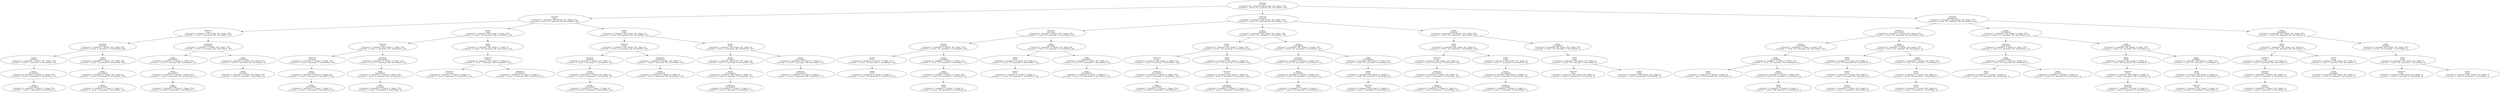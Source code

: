 digraph "Game Plan" {
	n0 [label="charizard
roserade
{'charizard': 140, 'salamence': 269, 'kyogre': 263, 'dialga': 270}
{'roserade': 0, 'luxray': 272, 'garchomp': 282, 'kyuremblack': 303}"]
	n1 [label="charizard
luxray
{'charizard': 0, 'salamence': 269, 'kyogre': 263, 'dialga': 270}
{'roserade': 0, 'luxray': 272, 'garchomp': 282, 'kyuremblack': 303}"]
	n0 -> n1
	n1 [label="charizard
luxray
{'charizard': 0, 'salamence': 269, 'kyogre': 263, 'dialga': 270}
{'roserade': 0, 'luxray': 272, 'garchomp': 282, 'kyuremblack': 303}"]
	n2 [label="salamence
luxray
{'charizard': 0, 'salamence': 136, 'kyogre': 263, 'dialga': 270}
{'roserade': 0, 'luxray': 0, 'garchomp': 282, 'kyuremblack': 303}"]
	n1 -> n2
	n2 [label="salamence
luxray
{'charizard': 0, 'salamence': 136, 'kyogre': 263, 'dialga': 270}
{'roserade': 0, 'luxray': 0, 'garchomp': 282, 'kyuremblack': 303}"]
	n3 [label="salamence
garchomp
{'charizard': 0, 'salamence': 0, 'kyogre': 263, 'dialga': 270}
{'roserade': 0, 'luxray': 0, 'garchomp': -8, 'kyuremblack': 303}"]
	n2 -> n3
	n3 [label="salamence
garchomp
{'charizard': 0, 'salamence': 0, 'kyogre': 263, 'dialga': 270}
{'roserade': 0, 'luxray': 0, 'garchomp': -8, 'kyuremblack': 303}"]
	n4 [label="kyogre
garchomp
{'charizard': 0, 'salamence': 0, 'kyogre': 263, 'dialga': 270}
{'roserade': 0, 'luxray': 0, 'garchomp': 0, 'kyuremblack': 303}"]
	n3 -> n4
	n4 [label="kyogre
garchomp
{'charizard': 0, 'salamence': 0, 'kyogre': 263, 'dialga': 270}
{'roserade': 0, 'luxray': 0, 'garchomp': 0, 'kyuremblack': 303}"]
	n5 [label="kyogre
kyuremblack
{'charizard': 0, 'salamence': 0, 'kyogre': 0, 'dialga': 270}
{'roserade': 0, 'luxray': 0, 'garchomp': 0, 'kyuremblack': 227}"]
	n4 -> n5
	n5 [label="kyogre
kyuremblack
{'charizard': 0, 'salamence': 0, 'kyogre': 0, 'dialga': 270}
{'roserade': 0, 'luxray': 0, 'garchomp': 0, 'kyuremblack': 227}"]
	n6 [label="dialga
kyuremblack
{'charizard': 0, 'salamence': 0, 'kyogre': 0, 'dialga': 270}
{'roserade': 0, 'luxray': 0, 'garchomp': 0, 'kyuremblack': 0}"]
	n5 -> n6
	n6 [label="dialga
kyuremblack
{'charizard': 0, 'salamence': 0, 'kyogre': 0, 'dialga': 270}
{'roserade': 0, 'luxray': 0, 'garchomp': 0, 'kyuremblack': 0}"]
	n10 [label="dialga
garchomp
{'charizard': 0, 'salamence': 0, 'kyogre': 263, 'dialga': 86}
{'roserade': 0, 'luxray': 0, 'garchomp': 0, 'kyuremblack': 303}"]
	n3 -> n10
	n10 [label="dialga
garchomp
{'charizard': 0, 'salamence': 0, 'kyogre': 263, 'dialga': 86}
{'roserade': 0, 'luxray': 0, 'garchomp': 0, 'kyuremblack': 303}"]
	n11 [label="dialga
kyuremblack
{'charizard': 0, 'salamence': 0, 'kyogre': 263, 'dialga': 0}
{'roserade': 0, 'luxray': 0, 'garchomp': 0, 'kyuremblack': 303}"]
	n10 -> n11
	n11 [label="dialga
kyuremblack
{'charizard': 0, 'salamence': 0, 'kyogre': 263, 'dialga': 0}
{'roserade': 0, 'luxray': 0, 'garchomp': 0, 'kyuremblack': 303}"]
	n12 [label="kyogre
kyuremblack
{'charizard': 0, 'salamence': 0, 'kyogre': 0, 'dialga': 0}
{'roserade': 0, 'luxray': 0, 'garchomp': 0, 'kyuremblack': 227}"]
	n11 -> n12
	n12 [label="kyogre
kyuremblack
{'charizard': 0, 'salamence': 0, 'kyogre': 0, 'dialga': 0}
{'roserade': 0, 'luxray': 0, 'garchomp': 0, 'kyuremblack': 227}"]
	n17 [label="salamence
kyuremblack
{'charizard': 0, 'salamence': 0, 'kyogre': 263, 'dialga': 270}
{'roserade': 0, 'luxray': 0, 'garchomp': 282, 'kyuremblack': 303}"]
	n2 -> n17
	n17 [label="salamence
kyuremblack
{'charizard': 0, 'salamence': 0, 'kyogre': 263, 'dialga': 270}
{'roserade': 0, 'luxray': 0, 'garchomp': 282, 'kyuremblack': 303}"]
	n18 [label="kyogre
kyuremblack
{'charizard': 0, 'salamence': 0, 'kyogre': 0, 'dialga': 270}
{'roserade': 0, 'luxray': 0, 'garchomp': 282, 'kyuremblack': 227}"]
	n17 -> n18
	n18 [label="kyogre
kyuremblack
{'charizard': 0, 'salamence': 0, 'kyogre': 0, 'dialga': 270}
{'roserade': 0, 'luxray': 0, 'garchomp': 282, 'kyuremblack': 227}"]
	n19 [label="dialga
kyuremblack
{'charizard': 0, 'salamence': 0, 'kyogre': 0, 'dialga': 270}
{'roserade': 0, 'luxray': 0, 'garchomp': 282, 'kyuremblack': 0}"]
	n18 -> n19
	n19 [label="dialga
kyuremblack
{'charizard': 0, 'salamence': 0, 'kyogre': 0, 'dialga': 270}
{'roserade': 0, 'luxray': 0, 'garchomp': 282, 'kyuremblack': 0}"]
	n20 [label="dialga
garchomp
{'charizard': 0, 'salamence': 0, 'kyogre': 0, 'dialga': 270}
{'roserade': 0, 'luxray': 0, 'garchomp': 0, 'kyuremblack': 0}"]
	n19 -> n20
	n20 [label="dialga
garchomp
{'charizard': 0, 'salamence': 0, 'kyogre': 0, 'dialga': 270}
{'roserade': 0, 'luxray': 0, 'garchomp': 0, 'kyuremblack': 0}"]
	n24 [label="dialga
kyuremblack
{'charizard': 0, 'salamence': 0, 'kyogre': 263, 'dialga': 270}
{'roserade': 0, 'luxray': 0, 'garchomp': 282, 'kyuremblack': 0}"]
	n17 -> n24
	n24 [label="dialga
kyuremblack
{'charizard': 0, 'salamence': 0, 'kyogre': 263, 'dialga': 270}
{'roserade': 0, 'luxray': 0, 'garchomp': 282, 'kyuremblack': 0}"]
	n25 [label="dialga
garchomp
{'charizard': 0, 'salamence': 0, 'kyogre': 263, 'dialga': 270}
{'roserade': 0, 'luxray': 0, 'garchomp': 0, 'kyuremblack': 0}"]
	n24 -> n25
	n25 [label="dialga
garchomp
{'charizard': 0, 'salamence': 0, 'kyogre': 263, 'dialga': 270}
{'roserade': 0, 'luxray': 0, 'garchomp': 0, 'kyuremblack': 0}"]
	n30 [label="kyogre
luxray
{'charizard': 0, 'salamence': 269, 'kyogre': 0, 'dialga': 270}
{'roserade': 0, 'luxray': 139, 'garchomp': 282, 'kyuremblack': 303}"]
	n1 -> n30
	n30 [label="kyogre
luxray
{'charizard': 0, 'salamence': 269, 'kyogre': 0, 'dialga': 270}
{'roserade': 0, 'luxray': 139, 'garchomp': 282, 'kyuremblack': 303}"]
	n31 [label="salamence
luxray
{'charizard': 0, 'salamence': 269, 'kyogre': 0, 'dialga': 270}
{'roserade': 0, 'luxray': 0, 'garchomp': 282, 'kyuremblack': 303}"]
	n30 -> n31
	n31 [label="salamence
luxray
{'charizard': 0, 'salamence': 269, 'kyogre': 0, 'dialga': 270}
{'roserade': 0, 'luxray': 0, 'garchomp': 282, 'kyuremblack': 303}"]
	n32 [label="salamence
garchomp
{'charizard': 0, 'salamence': 0, 'kyogre': 0, 'dialga': 270}
{'roserade': 0, 'luxray': 0, 'garchomp': -8, 'kyuremblack': 303}"]
	n31 -> n32
	n32 [label="salamence
garchomp
{'charizard': 0, 'salamence': 0, 'kyogre': 0, 'dialga': 270}
{'roserade': 0, 'luxray': 0, 'garchomp': -8, 'kyuremblack': 303}"]
	n33 [label="dialga
garchomp
{'charizard': 0, 'salamence': 0, 'kyogre': 0, 'dialga': 86}
{'roserade': 0, 'luxray': 0, 'garchomp': 0, 'kyuremblack': 303}"]
	n32 -> n33
	n33 [label="dialga
garchomp
{'charizard': 0, 'salamence': 0, 'kyogre': 0, 'dialga': 86}
{'roserade': 0, 'luxray': 0, 'garchomp': 0, 'kyuremblack': 303}"]
	n34 [label="dialga
kyuremblack
{'charizard': 0, 'salamence': 0, 'kyogre': 0, 'dialga': 0}
{'roserade': 0, 'luxray': 0, 'garchomp': 0, 'kyuremblack': 303}"]
	n33 -> n34
	n34 [label="dialga
kyuremblack
{'charizard': 0, 'salamence': 0, 'kyogre': 0, 'dialga': 0}
{'roserade': 0, 'luxray': 0, 'garchomp': 0, 'kyuremblack': 303}"]
	n38 [label="salamence
kyuremblack
{'charizard': 0, 'salamence': 0, 'kyogre': 0, 'dialga': 270}
{'roserade': 0, 'luxray': 0, 'garchomp': 282, 'kyuremblack': 303}"]
	n31 -> n38
	n38 [label="salamence
kyuremblack
{'charizard': 0, 'salamence': 0, 'kyogre': 0, 'dialga': 270}
{'roserade': 0, 'luxray': 0, 'garchomp': 282, 'kyuremblack': 303}"]
	n39 [label="dialga
kyuremblack
{'charizard': 0, 'salamence': 0, 'kyogre': 0, 'dialga': 270}
{'roserade': 0, 'luxray': 0, 'garchomp': 282, 'kyuremblack': 0}"]
	n38 -> n39
	n39 [label="dialga
kyuremblack
{'charizard': 0, 'salamence': 0, 'kyogre': 0, 'dialga': 270}
{'roserade': 0, 'luxray': 0, 'garchomp': 282, 'kyuremblack': 0}"]
	n40 [label="dialga
garchomp
{'charizard': 0, 'salamence': 0, 'kyogre': 0, 'dialga': 270}
{'roserade': 0, 'luxray': 0, 'garchomp': 0, 'kyuremblack': 0}"]
	n39 -> n40
	n40 [label="dialga
garchomp
{'charizard': 0, 'salamence': 0, 'kyogre': 0, 'dialga': 270}
{'roserade': 0, 'luxray': 0, 'garchomp': 0, 'kyuremblack': 0}"]
	n45 [label="dialga
luxray
{'charizard': 0, 'salamence': 269, 'kyogre': 0, 'dialga': 0}
{'roserade': 0, 'luxray': 139, 'garchomp': 282, 'kyuremblack': 303}"]
	n30 -> n45
	n45 [label="dialga
luxray
{'charizard': 0, 'salamence': 269, 'kyogre': 0, 'dialga': 0}
{'roserade': 0, 'luxray': 139, 'garchomp': 282, 'kyuremblack': 303}"]
	n46 [label="salamence
luxray
{'charizard': 0, 'salamence': 269, 'kyogre': 0, 'dialga': 0}
{'roserade': 0, 'luxray': 0, 'garchomp': 282, 'kyuremblack': 303}"]
	n45 -> n46
	n46 [label="salamence
luxray
{'charizard': 0, 'salamence': 269, 'kyogre': 0, 'dialga': 0}
{'roserade': 0, 'luxray': 0, 'garchomp': 282, 'kyuremblack': 303}"]
	n47 [label="salamence
garchomp
{'charizard': 0, 'salamence': 0, 'kyogre': 0, 'dialga': 0}
{'roserade': 0, 'luxray': 0, 'garchomp': -8, 'kyuremblack': 303}"]
	n46 -> n47
	n47 [label="salamence
garchomp
{'charizard': 0, 'salamence': 0, 'kyogre': 0, 'dialga': 0}
{'roserade': 0, 'luxray': 0, 'garchomp': -8, 'kyuremblack': 303}"]
	n49 [label="salamence
kyuremblack
{'charizard': 0, 'salamence': 0, 'kyogre': 0, 'dialga': 0}
{'roserade': 0, 'luxray': 0, 'garchomp': 282, 'kyuremblack': 303}"]
	n46 -> n49
	n49 [label="salamence
kyuremblack
{'charizard': 0, 'salamence': 0, 'kyogre': 0, 'dialga': 0}
{'roserade': 0, 'luxray': 0, 'garchomp': 282, 'kyuremblack': 303}"]
	n54 [label="dialga
luxray
{'charizard': 0, 'salamence': 269, 'kyogre': 263, 'dialga': 0}
{'roserade': 0, 'luxray': 106, 'garchomp': 282, 'kyuremblack': 303}"]
	n1 -> n54
	n54 [label="dialga
luxray
{'charizard': 0, 'salamence': 269, 'kyogre': 263, 'dialga': 0}
{'roserade': 0, 'luxray': 106, 'garchomp': 282, 'kyuremblack': 303}"]
	n55 [label="salamence
luxray
{'charizard': 0, 'salamence': 269, 'kyogre': 263, 'dialga': 0}
{'roserade': 0, 'luxray': 0, 'garchomp': 282, 'kyuremblack': 303}"]
	n54 -> n55
	n55 [label="salamence
luxray
{'charizard': 0, 'salamence': 269, 'kyogre': 263, 'dialga': 0}
{'roserade': 0, 'luxray': 0, 'garchomp': 282, 'kyuremblack': 303}"]
	n56 [label="salamence
garchomp
{'charizard': 0, 'salamence': 0, 'kyogre': 263, 'dialga': 0}
{'roserade': 0, 'luxray': 0, 'garchomp': -8, 'kyuremblack': 303}"]
	n55 -> n56
	n56 [label="salamence
garchomp
{'charizard': 0, 'salamence': 0, 'kyogre': 263, 'dialga': 0}
{'roserade': 0, 'luxray': 0, 'garchomp': -8, 'kyuremblack': 303}"]
	n57 [label="kyogre
garchomp
{'charizard': 0, 'salamence': 0, 'kyogre': 263, 'dialga': 0}
{'roserade': 0, 'luxray': 0, 'garchomp': 0, 'kyuremblack': 303}"]
	n56 -> n57
	n57 [label="kyogre
garchomp
{'charizard': 0, 'salamence': 0, 'kyogre': 263, 'dialga': 0}
{'roserade': 0, 'luxray': 0, 'garchomp': 0, 'kyuremblack': 303}"]
	n58 [label="kyogre
kyuremblack
{'charizard': 0, 'salamence': 0, 'kyogre': 0, 'dialga': 0}
{'roserade': 0, 'luxray': 0, 'garchomp': 0, 'kyuremblack': 227}"]
	n57 -> n58
	n58 [label="kyogre
kyuremblack
{'charizard': 0, 'salamence': 0, 'kyogre': 0, 'dialga': 0}
{'roserade': 0, 'luxray': 0, 'garchomp': 0, 'kyuremblack': 227}"]
	n62 [label="salamence
kyuremblack
{'charizard': 0, 'salamence': 0, 'kyogre': 263, 'dialga': 0}
{'roserade': 0, 'luxray': 0, 'garchomp': 282, 'kyuremblack': 303}"]
	n55 -> n62
	n62 [label="salamence
kyuremblack
{'charizard': 0, 'salamence': 0, 'kyogre': 263, 'dialga': 0}
{'roserade': 0, 'luxray': 0, 'garchomp': 282, 'kyuremblack': 303}"]
	n63 [label="kyogre
kyuremblack
{'charizard': 0, 'salamence': 0, 'kyogre': 0, 'dialga': 0}
{'roserade': 0, 'luxray': 0, 'garchomp': 282, 'kyuremblack': 227}"]
	n62 -> n63
	n63 [label="kyogre
kyuremblack
{'charizard': 0, 'salamence': 0, 'kyogre': 0, 'dialga': 0}
{'roserade': 0, 'luxray': 0, 'garchomp': 282, 'kyuremblack': 227}"]
	n67 [label="kyogre
luxray
{'charizard': 0, 'salamence': 269, 'kyogre': 263, 'dialga': 0}
{'roserade': 0, 'luxray': 0, 'garchomp': 282, 'kyuremblack': 303}"]
	n54 -> n67
	n67 [label="kyogre
luxray
{'charizard': 0, 'salamence': 269, 'kyogre': 263, 'dialga': 0}
{'roserade': 0, 'luxray': 0, 'garchomp': 282, 'kyuremblack': 303}"]
	n68 [label="kyogre
garchomp
{'charizard': 0, 'salamence': 269, 'kyogre': 263, 'dialga': 0}
{'roserade': 0, 'luxray': 0, 'garchomp': 0, 'kyuremblack': 303}"]
	n67 -> n68
	n68 [label="kyogre
garchomp
{'charizard': 0, 'salamence': 269, 'kyogre': 263, 'dialga': 0}
{'roserade': 0, 'luxray': 0, 'garchomp': 0, 'kyuremblack': 303}"]
	n69 [label="kyogre
kyuremblack
{'charizard': 0, 'salamence': 269, 'kyogre': 0, 'dialga': 0}
{'roserade': 0, 'luxray': 0, 'garchomp': 0, 'kyuremblack': 227}"]
	n68 -> n69
	n69 [label="kyogre
kyuremblack
{'charizard': 0, 'salamence': 269, 'kyogre': 0, 'dialga': 0}
{'roserade': 0, 'luxray': 0, 'garchomp': 0, 'kyuremblack': 227}"]
	n70 [label="salamence
kyuremblack
{'charizard': 0, 'salamence': 0, 'kyogre': 0, 'dialga': 0}
{'roserade': 0, 'luxray': 0, 'garchomp': 0, 'kyuremblack': -57}"]
	n69 -> n70
	n70 [label="salamence
kyuremblack
{'charizard': 0, 'salamence': 0, 'kyogre': 0, 'dialga': 0}
{'roserade': 0, 'luxray': 0, 'garchomp': 0, 'kyuremblack': -57}"]
	n74 [label="kyogre
kyuremblack
{'charizard': 0, 'salamence': 269, 'kyogre': 0, 'dialga': 0}
{'roserade': 0, 'luxray': 0, 'garchomp': 282, 'kyuremblack': 227}"]
	n67 -> n74
	n74 [label="kyogre
kyuremblack
{'charizard': 0, 'salamence': 269, 'kyogre': 0, 'dialga': 0}
{'roserade': 0, 'luxray': 0, 'garchomp': 282, 'kyuremblack': 227}"]
	n75 [label="salamence
kyuremblack
{'charizard': 0, 'salamence': 0, 'kyogre': 0, 'dialga': 0}
{'roserade': 0, 'luxray': 0, 'garchomp': 282, 'kyuremblack': -57}"]
	n74 -> n75
	n75 [label="salamence
kyuremblack
{'charizard': 0, 'salamence': 0, 'kyogre': 0, 'dialga': 0}
{'roserade': 0, 'luxray': 0, 'garchomp': 282, 'kyuremblack': -57}"]
	n81 [label="charizard
garchomp
{'charizard': 0, 'salamence': 269, 'kyogre': 263, 'dialga': 270}
{'roserade': 0, 'luxray': 272, 'garchomp': 282, 'kyuremblack': 303}"]
	n0 -> n81
	n81 [label="charizard
garchomp
{'charizard': 0, 'salamence': 269, 'kyogre': 263, 'dialga': 270}
{'roserade': 0, 'luxray': 272, 'garchomp': 282, 'kyuremblack': 303}"]
	n82 [label="salamence
garchomp
{'charizard': 0, 'salamence': 0, 'kyogre': 263, 'dialga': 270}
{'roserade': 0, 'luxray': 272, 'garchomp': -8, 'kyuremblack': 303}"]
	n81 -> n82
	n82 [label="salamence
garchomp
{'charizard': 0, 'salamence': 0, 'kyogre': 263, 'dialga': 270}
{'roserade': 0, 'luxray': 272, 'garchomp': -8, 'kyuremblack': 303}"]
	n83 [label="kyogre
garchomp
{'charizard': 0, 'salamence': 0, 'kyogre': 263, 'dialga': 270}
{'roserade': 0, 'luxray': 272, 'garchomp': 0, 'kyuremblack': 303}"]
	n82 -> n83
	n83 [label="kyogre
garchomp
{'charizard': 0, 'salamence': 0, 'kyogre': 263, 'dialga': 270}
{'roserade': 0, 'luxray': 272, 'garchomp': 0, 'kyuremblack': 303}"]
	n84 [label="kyogre
luxray
{'charizard': 0, 'salamence': 0, 'kyogre': 0, 'dialga': 270}
{'roserade': 0, 'luxray': 139, 'garchomp': 0, 'kyuremblack': 303}"]
	n83 -> n84
	n84 [label="kyogre
luxray
{'charizard': 0, 'salamence': 0, 'kyogre': 0, 'dialga': 270}
{'roserade': 0, 'luxray': 139, 'garchomp': 0, 'kyuremblack': 303}"]
	n85 [label="dialga
luxray
{'charizard': 0, 'salamence': 0, 'kyogre': 0, 'dialga': 0}
{'roserade': 0, 'luxray': 139, 'garchomp': 0, 'kyuremblack': 303}"]
	n84 -> n85
	n85 [label="dialga
luxray
{'charizard': 0, 'salamence': 0, 'kyogre': 0, 'dialga': 0}
{'roserade': 0, 'luxray': 139, 'garchomp': 0, 'kyuremblack': 303}"]
	n88 [label="kyogre
kyuremblack
{'charizard': 0, 'salamence': 0, 'kyogre': 0, 'dialga': 270}
{'roserade': 0, 'luxray': 272, 'garchomp': 0, 'kyuremblack': 227}"]
	n83 -> n88
	n88 [label="kyogre
kyuremblack
{'charizard': 0, 'salamence': 0, 'kyogre': 0, 'dialga': 270}
{'roserade': 0, 'luxray': 272, 'garchomp': 0, 'kyuremblack': 227}"]
	n89 [label="dialga
kyuremblack
{'charizard': 0, 'salamence': 0, 'kyogre': 0, 'dialga': 270}
{'roserade': 0, 'luxray': 272, 'garchomp': 0, 'kyuremblack': 0}"]
	n88 -> n89
	n89 [label="dialga
kyuremblack
{'charizard': 0, 'salamence': 0, 'kyogre': 0, 'dialga': 270}
{'roserade': 0, 'luxray': 272, 'garchomp': 0, 'kyuremblack': 0}"]
	n90 [label="dialga
luxray
{'charizard': 0, 'salamence': 0, 'kyogre': 0, 'dialga': 0}
{'roserade': 0, 'luxray': 106, 'garchomp': 0, 'kyuremblack': 0}"]
	n89 -> n90
	n90 [label="dialga
luxray
{'charizard': 0, 'salamence': 0, 'kyogre': 0, 'dialga': 0}
{'roserade': 0, 'luxray': 106, 'garchomp': 0, 'kyuremblack': 0}"]
	n95 [label="dialga
garchomp
{'charizard': 0, 'salamence': 0, 'kyogre': 263, 'dialga': 86}
{'roserade': 0, 'luxray': 272, 'garchomp': 0, 'kyuremblack': 303}"]
	n82 -> n95
	n95 [label="dialga
garchomp
{'charizard': 0, 'salamence': 0, 'kyogre': 263, 'dialga': 86}
{'roserade': 0, 'luxray': 272, 'garchomp': 0, 'kyuremblack': 303}"]
	n96 [label="dialga
luxray
{'charizard': 0, 'salamence': 0, 'kyogre': 263, 'dialga': 0}
{'roserade': 0, 'luxray': 272, 'garchomp': 0, 'kyuremblack': 303}"]
	n95 -> n96
	n96 [label="dialga
luxray
{'charizard': 0, 'salamence': 0, 'kyogre': 263, 'dialga': 0}
{'roserade': 0, 'luxray': 272, 'garchomp': 0, 'kyuremblack': 303}"]
	n97 [label="kyogre
luxray
{'charizard': 0, 'salamence': 0, 'kyogre': 0, 'dialga': 0}
{'roserade': 0, 'luxray': 139, 'garchomp': 0, 'kyuremblack': 303}"]
	n96 -> n97
	n97 [label="kyogre
luxray
{'charizard': 0, 'salamence': 0, 'kyogre': 0, 'dialga': 0}
{'roserade': 0, 'luxray': 139, 'garchomp': 0, 'kyuremblack': 303}"]
	n100 [label="dialga
kyuremblack
{'charizard': 0, 'salamence': 0, 'kyogre': 263, 'dialga': 0}
{'roserade': 0, 'luxray': 272, 'garchomp': 0, 'kyuremblack': 303}"]
	n95 -> n100
	n100 [label="dialga
kyuremblack
{'charizard': 0, 'salamence': 0, 'kyogre': 263, 'dialga': 0}
{'roserade': 0, 'luxray': 272, 'garchomp': 0, 'kyuremblack': 303}"]
	n101 [label="kyogre
kyuremblack
{'charizard': 0, 'salamence': 0, 'kyogre': 0, 'dialga': 0}
{'roserade': 0, 'luxray': 272, 'garchomp': 0, 'kyuremblack': 227}"]
	n100 -> n101
	n101 [label="kyogre
kyuremblack
{'charizard': 0, 'salamence': 0, 'kyogre': 0, 'dialga': 0}
{'roserade': 0, 'luxray': 272, 'garchomp': 0, 'kyuremblack': 227}"]
	n106 [label="kyogre
garchomp
{'charizard': 0, 'salamence': 269, 'kyogre': 263, 'dialga': 270}
{'roserade': 0, 'luxray': 272, 'garchomp': 0, 'kyuremblack': 303}"]
	n81 -> n106
	n106 [label="kyogre
garchomp
{'charizard': 0, 'salamence': 269, 'kyogre': 263, 'dialga': 270}
{'roserade': 0, 'luxray': 272, 'garchomp': 0, 'kyuremblack': 303}"]
	n107 [label="kyogre
luxray
{'charizard': 0, 'salamence': 269, 'kyogre': 0, 'dialga': 270}
{'roserade': 0, 'luxray': 139, 'garchomp': 0, 'kyuremblack': 303}"]
	n106 -> n107
	n107 [label="kyogre
luxray
{'charizard': 0, 'salamence': 269, 'kyogre': 0, 'dialga': 270}
{'roserade': 0, 'luxray': 139, 'garchomp': 0, 'kyuremblack': 303}"]
	n108 [label="salamence
luxray
{'charizard': 0, 'salamence': 269, 'kyogre': 0, 'dialga': 270}
{'roserade': 0, 'luxray': 0, 'garchomp': 0, 'kyuremblack': 303}"]
	n107 -> n108
	n108 [label="salamence
luxray
{'charizard': 0, 'salamence': 269, 'kyogre': 0, 'dialga': 270}
{'roserade': 0, 'luxray': 0, 'garchomp': 0, 'kyuremblack': 303}"]
	n109 [label="salamence
kyuremblack
{'charizard': 0, 'salamence': 0, 'kyogre': 0, 'dialga': 270}
{'roserade': 0, 'luxray': 0, 'garchomp': 0, 'kyuremblack': 303}"]
	n108 -> n109
	n109 [label="salamence
kyuremblack
{'charizard': 0, 'salamence': 0, 'kyogre': 0, 'dialga': 270}
{'roserade': 0, 'luxray': 0, 'garchomp': 0, 'kyuremblack': 303}"]
	n110 [label="dialga
kyuremblack
{'charizard': 0, 'salamence': 0, 'kyogre': 0, 'dialga': 270}
{'roserade': 0, 'luxray': 0, 'garchomp': 0, 'kyuremblack': 0}"]
	n109 -> n110
	n110 [label="dialga
kyuremblack
{'charizard': 0, 'salamence': 0, 'kyogre': 0, 'dialga': 270}
{'roserade': 0, 'luxray': 0, 'garchomp': 0, 'kyuremblack': 0}"]
	n114 [label="dialga
luxray
{'charizard': 0, 'salamence': 269, 'kyogre': 0, 'dialga': 0}
{'roserade': 0, 'luxray': 139, 'garchomp': 0, 'kyuremblack': 303}"]
	n107 -> n114
	n114 [label="dialga
luxray
{'charizard': 0, 'salamence': 269, 'kyogre': 0, 'dialga': 0}
{'roserade': 0, 'luxray': 139, 'garchomp': 0, 'kyuremblack': 303}"]
	n115 [label="salamence
luxray
{'charizard': 0, 'salamence': 269, 'kyogre': 0, 'dialga': 0}
{'roserade': 0, 'luxray': 0, 'garchomp': 0, 'kyuremblack': 303}"]
	n114 -> n115
	n115 [label="salamence
luxray
{'charizard': 0, 'salamence': 269, 'kyogre': 0, 'dialga': 0}
{'roserade': 0, 'luxray': 0, 'garchomp': 0, 'kyuremblack': 303}"]
	n116 [label="salamence
kyuremblack
{'charizard': 0, 'salamence': 0, 'kyogre': 0, 'dialga': 0}
{'roserade': 0, 'luxray': 0, 'garchomp': 0, 'kyuremblack': 303}"]
	n115 -> n116
	n116 [label="salamence
kyuremblack
{'charizard': 0, 'salamence': 0, 'kyogre': 0, 'dialga': 0}
{'roserade': 0, 'luxray': 0, 'garchomp': 0, 'kyuremblack': 303}"]
	n121 [label="kyogre
kyuremblack
{'charizard': 0, 'salamence': 269, 'kyogre': 0, 'dialga': 270}
{'roserade': 0, 'luxray': 272, 'garchomp': 0, 'kyuremblack': 227}"]
	n106 -> n121
	n121 [label="kyogre
kyuremblack
{'charizard': 0, 'salamence': 269, 'kyogre': 0, 'dialga': 270}
{'roserade': 0, 'luxray': 272, 'garchomp': 0, 'kyuremblack': 227}"]
	n122 [label="salamence
kyuremblack
{'charizard': 0, 'salamence': 0, 'kyogre': 0, 'dialga': 270}
{'roserade': 0, 'luxray': 272, 'garchomp': 0, 'kyuremblack': -57}"]
	n121 -> n122
	n122 [label="salamence
kyuremblack
{'charizard': 0, 'salamence': 0, 'kyogre': 0, 'dialga': 270}
{'roserade': 0, 'luxray': 272, 'garchomp': 0, 'kyuremblack': -57}"]
	n123 [label="dialga
kyuremblack
{'charizard': 0, 'salamence': 0, 'kyogre': 0, 'dialga': 133}
{'roserade': 0, 'luxray': 272, 'garchomp': 0, 'kyuremblack': 0}"]
	n122 -> n123
	n123 [label="dialga
kyuremblack
{'charizard': 0, 'salamence': 0, 'kyogre': 0, 'dialga': 133}
{'roserade': 0, 'luxray': 272, 'garchomp': 0, 'kyuremblack': 0}"]
	n124 [label="dialga
luxray
{'charizard': 0, 'salamence': 0, 'kyogre': 0, 'dialga': 0}
{'roserade': 0, 'luxray': 272, 'garchomp': 0, 'kyuremblack': 0}"]
	n123 -> n124
	n124 [label="dialga
luxray
{'charizard': 0, 'salamence': 0, 'kyogre': 0, 'dialga': 0}
{'roserade': 0, 'luxray': 272, 'garchomp': 0, 'kyuremblack': 0}"]
	n128 [label="dialga
kyuremblack
{'charizard': 0, 'salamence': 269, 'kyogre': 0, 'dialga': 270}
{'roserade': 0, 'luxray': 272, 'garchomp': 0, 'kyuremblack': 0}"]
	n121 -> n128
	n128 [label="dialga
kyuremblack
{'charizard': 0, 'salamence': 269, 'kyogre': 0, 'dialga': 270}
{'roserade': 0, 'luxray': 272, 'garchomp': 0, 'kyuremblack': 0}"]
	n129 [label="dialga
luxray
{'charizard': 0, 'salamence': 269, 'kyogre': 0, 'dialga': 0}
{'roserade': 0, 'luxray': 106, 'garchomp': 0, 'kyuremblack': 0}"]
	n128 -> n129
	n129 [label="dialga
luxray
{'charizard': 0, 'salamence': 269, 'kyogre': 0, 'dialga': 0}
{'roserade': 0, 'luxray': 106, 'garchomp': 0, 'kyuremblack': 0}"]
	n130 [label="salamence
luxray
{'charizard': 0, 'salamence': 269, 'kyogre': 0, 'dialga': 0}
{'roserade': 0, 'luxray': 0, 'garchomp': 0, 'kyuremblack': 0}"]
	n129 -> n130
	n130 [label="salamence
luxray
{'charizard': 0, 'salamence': 269, 'kyogre': 0, 'dialga': 0}
{'roserade': 0, 'luxray': 0, 'garchomp': 0, 'kyuremblack': 0}"]
	n136 [label="dialga
garchomp
{'charizard': 0, 'salamence': 269, 'kyogre': 263, 'dialga': 270}
{'roserade': 0, 'luxray': 272, 'garchomp': 0, 'kyuremblack': 303}"]
	n81 -> n136
	n136 [label="dialga
garchomp
{'charizard': 0, 'salamence': 269, 'kyogre': 263, 'dialga': 270}
{'roserade': 0, 'luxray': 272, 'garchomp': 0, 'kyuremblack': 303}"]
	n137 [label="dialga
luxray
{'charizard': 0, 'salamence': 269, 'kyogre': 263, 'dialga': 0}
{'roserade': 0, 'luxray': 106, 'garchomp': 0, 'kyuremblack': 303}"]
	n136 -> n137
	n137 [label="dialga
luxray
{'charizard': 0, 'salamence': 269, 'kyogre': 263, 'dialga': 0}
{'roserade': 0, 'luxray': 106, 'garchomp': 0, 'kyuremblack': 303}"]
	n138 [label="salamence
luxray
{'charizard': 0, 'salamence': 269, 'kyogre': 263, 'dialga': 0}
{'roserade': 0, 'luxray': 0, 'garchomp': 0, 'kyuremblack': 303}"]
	n137 -> n138
	n138 [label="salamence
luxray
{'charizard': 0, 'salamence': 269, 'kyogre': 263, 'dialga': 0}
{'roserade': 0, 'luxray': 0, 'garchomp': 0, 'kyuremblack': 303}"]
	n139 [label="salamence
kyuremblack
{'charizard': 0, 'salamence': 0, 'kyogre': 263, 'dialga': 0}
{'roserade': 0, 'luxray': 0, 'garchomp': 0, 'kyuremblack': 303}"]
	n138 -> n139
	n139 [label="salamence
kyuremblack
{'charizard': 0, 'salamence': 0, 'kyogre': 263, 'dialga': 0}
{'roserade': 0, 'luxray': 0, 'garchomp': 0, 'kyuremblack': 303}"]
	n140 [label="kyogre
kyuremblack
{'charizard': 0, 'salamence': 0, 'kyogre': 0, 'dialga': 0}
{'roserade': 0, 'luxray': 0, 'garchomp': 0, 'kyuremblack': 227}"]
	n139 -> n140
	n140 [label="kyogre
kyuremblack
{'charizard': 0, 'salamence': 0, 'kyogre': 0, 'dialga': 0}
{'roserade': 0, 'luxray': 0, 'garchomp': 0, 'kyuremblack': 227}"]
	n144 [label="kyogre
luxray
{'charizard': 0, 'salamence': 269, 'kyogre': 263, 'dialga': 0}
{'roserade': 0, 'luxray': 0, 'garchomp': 0, 'kyuremblack': 303}"]
	n137 -> n144
	n144 [label="kyogre
luxray
{'charizard': 0, 'salamence': 269, 'kyogre': 263, 'dialga': 0}
{'roserade': 0, 'luxray': 0, 'garchomp': 0, 'kyuremblack': 303}"]
	n145 [label="kyogre
kyuremblack
{'charizard': 0, 'salamence': 269, 'kyogre': 0, 'dialga': 0}
{'roserade': 0, 'luxray': 0, 'garchomp': 0, 'kyuremblack': 227}"]
	n144 -> n145
	n145 [label="kyogre
kyuremblack
{'charizard': 0, 'salamence': 269, 'kyogre': 0, 'dialga': 0}
{'roserade': 0, 'luxray': 0, 'garchomp': 0, 'kyuremblack': 227}"]
	n146 [label="salamence
kyuremblack
{'charizard': 0, 'salamence': 0, 'kyogre': 0, 'dialga': 0}
{'roserade': 0, 'luxray': 0, 'garchomp': 0, 'kyuremblack': -57}"]
	n145 -> n146
	n146 [label="salamence
kyuremblack
{'charizard': 0, 'salamence': 0, 'kyogre': 0, 'dialga': 0}
{'roserade': 0, 'luxray': 0, 'garchomp': 0, 'kyuremblack': -57}"]
	n151 [label="dialga
kyuremblack
{'charizard': 0, 'salamence': 269, 'kyogre': 263, 'dialga': 270}
{'roserade': 0, 'luxray': 272, 'garchomp': 0, 'kyuremblack': 0}"]
	n136 -> n151
	n151 [label="dialga
kyuremblack
{'charizard': 0, 'salamence': 269, 'kyogre': 263, 'dialga': 270}
{'roserade': 0, 'luxray': 272, 'garchomp': 0, 'kyuremblack': 0}"]
	n152 [label="dialga
luxray
{'charizard': 0, 'salamence': 269, 'kyogre': 263, 'dialga': 0}
{'roserade': 0, 'luxray': 106, 'garchomp': 0, 'kyuremblack': 0}"]
	n151 -> n152
	n152 [label="dialga
luxray
{'charizard': 0, 'salamence': 269, 'kyogre': 263, 'dialga': 0}
{'roserade': 0, 'luxray': 106, 'garchomp': 0, 'kyuremblack': 0}"]
	n153 [label="salamence
luxray
{'charizard': 0, 'salamence': 269, 'kyogre': 263, 'dialga': 0}
{'roserade': 0, 'luxray': 0, 'garchomp': 0, 'kyuremblack': 0}"]
	n152 -> n153
	n153 [label="salamence
luxray
{'charizard': 0, 'salamence': 269, 'kyogre': 263, 'dialga': 0}
{'roserade': 0, 'luxray': 0, 'garchomp': 0, 'kyuremblack': 0}"]
	n155 [label="kyogre
luxray
{'charizard': 0, 'salamence': 269, 'kyogre': 263, 'dialga': 0}
{'roserade': 0, 'luxray': 0, 'garchomp': 0, 'kyuremblack': 0}"]
	n152 -> n155
	n155 [label="kyogre
luxray
{'charizard': 0, 'salamence': 269, 'kyogre': 263, 'dialga': 0}
{'roserade': 0, 'luxray': 0, 'garchomp': 0, 'kyuremblack': 0}"]
	n161 [label="charizard
kyuremblack
{'charizard': 0, 'salamence': 269, 'kyogre': 263, 'dialga': 270}
{'roserade': 0, 'luxray': 272, 'garchomp': 282, 'kyuremblack': 303}"]
	n0 -> n161
	n161 [label="charizard
kyuremblack
{'charizard': 0, 'salamence': 269, 'kyogre': 263, 'dialga': 270}
{'roserade': 0, 'luxray': 272, 'garchomp': 282, 'kyuremblack': 303}"]
	n162 [label="salamence
kyuremblack
{'charizard': 0, 'salamence': 0, 'kyogre': 263, 'dialga': 270}
{'roserade': 0, 'luxray': 272, 'garchomp': 282, 'kyuremblack': 303}"]
	n161 -> n162
	n162 [label="salamence
kyuremblack
{'charizard': 0, 'salamence': 0, 'kyogre': 263, 'dialga': 270}
{'roserade': 0, 'luxray': 272, 'garchomp': 282, 'kyuremblack': 303}"]
	n163 [label="kyogre
kyuremblack
{'charizard': 0, 'salamence': 0, 'kyogre': 0, 'dialga': 270}
{'roserade': 0, 'luxray': 272, 'garchomp': 282, 'kyuremblack': 227}"]
	n162 -> n163
	n163 [label="kyogre
kyuremblack
{'charizard': 0, 'salamence': 0, 'kyogre': 0, 'dialga': 270}
{'roserade': 0, 'luxray': 272, 'garchomp': 282, 'kyuremblack': 227}"]
	n164 [label="dialga
kyuremblack
{'charizard': 0, 'salamence': 0, 'kyogre': 0, 'dialga': 270}
{'roserade': 0, 'luxray': 272, 'garchomp': 282, 'kyuremblack': 0}"]
	n163 -> n164
	n164 [label="dialga
kyuremblack
{'charizard': 0, 'salamence': 0, 'kyogre': 0, 'dialga': 270}
{'roserade': 0, 'luxray': 272, 'garchomp': 282, 'kyuremblack': 0}"]
	n165 [label="dialga
luxray
{'charizard': 0, 'salamence': 0, 'kyogre': 0, 'dialga': 0}
{'roserade': 0, 'luxray': 106, 'garchomp': 282, 'kyuremblack': 0}"]
	n164 -> n165
	n165 [label="dialga
luxray
{'charizard': 0, 'salamence': 0, 'kyogre': 0, 'dialga': 0}
{'roserade': 0, 'luxray': 106, 'garchomp': 282, 'kyuremblack': 0}"]
	n167 [label="dialga
garchomp
{'charizard': 0, 'salamence': 0, 'kyogre': 0, 'dialga': 270}
{'roserade': 0, 'luxray': 272, 'garchomp': 0, 'kyuremblack': 0}"]
	n164 -> n167
	n167 [label="dialga
garchomp
{'charizard': 0, 'salamence': 0, 'kyogre': 0, 'dialga': 270}
{'roserade': 0, 'luxray': 272, 'garchomp': 0, 'kyuremblack': 0}"]
	n168 [label="dialga
luxray
{'charizard': 0, 'salamence': 0, 'kyogre': 0, 'dialga': 0}
{'roserade': 0, 'luxray': 106, 'garchomp': 0, 'kyuremblack': 0}"]
	n167 -> n168
	n168 [label="dialga
luxray
{'charizard': 0, 'salamence': 0, 'kyogre': 0, 'dialga': 0}
{'roserade': 0, 'luxray': 106, 'garchomp': 0, 'kyuremblack': 0}"]
	n173 [label="dialga
kyuremblack
{'charizard': 0, 'salamence': 0, 'kyogre': 263, 'dialga': 270}
{'roserade': 0, 'luxray': 272, 'garchomp': 282, 'kyuremblack': 0}"]
	n162 -> n173
	n173 [label="dialga
kyuremblack
{'charizard': 0, 'salamence': 0, 'kyogre': 263, 'dialga': 270}
{'roserade': 0, 'luxray': 272, 'garchomp': 282, 'kyuremblack': 0}"]
	n174 [label="dialga
luxray
{'charizard': 0, 'salamence': 0, 'kyogre': 263, 'dialga': 0}
{'roserade': 0, 'luxray': 106, 'garchomp': 282, 'kyuremblack': 0}"]
	n173 -> n174
	n174 [label="dialga
luxray
{'charizard': 0, 'salamence': 0, 'kyogre': 263, 'dialga': 0}
{'roserade': 0, 'luxray': 106, 'garchomp': 282, 'kyuremblack': 0}"]
	n175 [label="kyogre
luxray
{'charizard': 0, 'salamence': 0, 'kyogre': 263, 'dialga': 0}
{'roserade': 0, 'luxray': 0, 'garchomp': 282, 'kyuremblack': 0}"]
	n174 -> n175
	n175 [label="kyogre
luxray
{'charizard': 0, 'salamence': 0, 'kyogre': 263, 'dialga': 0}
{'roserade': 0, 'luxray': 0, 'garchomp': 282, 'kyuremblack': 0}"]
	n176 [label="kyogre
garchomp
{'charizard': 0, 'salamence': 0, 'kyogre': 263, 'dialga': 0}
{'roserade': 0, 'luxray': 0, 'garchomp': 0, 'kyuremblack': 0}"]
	n175 -> n176
	n176 [label="kyogre
garchomp
{'charizard': 0, 'salamence': 0, 'kyogre': 263, 'dialga': 0}
{'roserade': 0, 'luxray': 0, 'garchomp': 0, 'kyuremblack': 0}"]
	n180 [label="dialga
garchomp
{'charizard': 0, 'salamence': 0, 'kyogre': 263, 'dialga': 270}
{'roserade': 0, 'luxray': 272, 'garchomp': 0, 'kyuremblack': 0}"]
	n173 -> n180
	n180 [label="dialga
garchomp
{'charizard': 0, 'salamence': 0, 'kyogre': 263, 'dialga': 270}
{'roserade': 0, 'luxray': 272, 'garchomp': 0, 'kyuremblack': 0}"]
	n181 [label="dialga
luxray
{'charizard': 0, 'salamence': 0, 'kyogre': 263, 'dialga': 0}
{'roserade': 0, 'luxray': 106, 'garchomp': 0, 'kyuremblack': 0}"]
	n180 -> n181
	n181 [label="dialga
luxray
{'charizard': 0, 'salamence': 0, 'kyogre': 263, 'dialga': 0}
{'roserade': 0, 'luxray': 106, 'garchomp': 0, 'kyuremblack': 0}"]
	n182 [label="kyogre
luxray
{'charizard': 0, 'salamence': 0, 'kyogre': 263, 'dialga': 0}
{'roserade': 0, 'luxray': 0, 'garchomp': 0, 'kyuremblack': 0}"]
	n181 -> n182
	n182 [label="kyogre
luxray
{'charizard': 0, 'salamence': 0, 'kyogre': 263, 'dialga': 0}
{'roserade': 0, 'luxray': 0, 'garchomp': 0, 'kyuremblack': 0}"]
	n188 [label="kyogre
kyuremblack
{'charizard': 0, 'salamence': 269, 'kyogre': 0, 'dialga': 270}
{'roserade': 0, 'luxray': 272, 'garchomp': 282, 'kyuremblack': 227}"]
	n161 -> n188
	n188 [label="kyogre
kyuremblack
{'charizard': 0, 'salamence': 269, 'kyogre': 0, 'dialga': 270}
{'roserade': 0, 'luxray': 272, 'garchomp': 282, 'kyuremblack': 227}"]
	n189 [label="salamence
kyuremblack
{'charizard': 0, 'salamence': 0, 'kyogre': 0, 'dialga': 270}
{'roserade': 0, 'luxray': 272, 'garchomp': 282, 'kyuremblack': -57}"]
	n188 -> n189
	n189 [label="salamence
kyuremblack
{'charizard': 0, 'salamence': 0, 'kyogre': 0, 'dialga': 270}
{'roserade': 0, 'luxray': 272, 'garchomp': 282, 'kyuremblack': -57}"]
	n190 [label="dialga
kyuremblack
{'charizard': 0, 'salamence': 0, 'kyogre': 0, 'dialga': 133}
{'roserade': 0, 'luxray': 272, 'garchomp': 282, 'kyuremblack': 0}"]
	n189 -> n190
	n190 [label="dialga
kyuremblack
{'charizard': 0, 'salamence': 0, 'kyogre': 0, 'dialga': 133}
{'roserade': 0, 'luxray': 272, 'garchomp': 282, 'kyuremblack': 0}"]
	n191 [label="dialga
luxray
{'charizard': 0, 'salamence': 0, 'kyogre': 0, 'dialga': 0}
{'roserade': 0, 'luxray': 272, 'garchomp': 282, 'kyuremblack': 0}"]
	n190 -> n191
	n191 [label="dialga
luxray
{'charizard': 0, 'salamence': 0, 'kyogre': 0, 'dialga': 0}
{'roserade': 0, 'luxray': 272, 'garchomp': 282, 'kyuremblack': 0}"]
	n193 [label="dialga
garchomp
{'charizard': 0, 'salamence': 0, 'kyogre': 0, 'dialga': 0}
{'roserade': 0, 'luxray': 272, 'garchomp': 282, 'kyuremblack': 0}"]
	n190 -> n193
	n193 [label="dialga
garchomp
{'charizard': 0, 'salamence': 0, 'kyogre': 0, 'dialga': 0}
{'roserade': 0, 'luxray': 272, 'garchomp': 282, 'kyuremblack': 0}"]
	n197 [label="dialga
kyuremblack
{'charizard': 0, 'salamence': 269, 'kyogre': 0, 'dialga': 270}
{'roserade': 0, 'luxray': 272, 'garchomp': 282, 'kyuremblack': 0}"]
	n188 -> n197
	n197 [label="dialga
kyuremblack
{'charizard': 0, 'salamence': 269, 'kyogre': 0, 'dialga': 270}
{'roserade': 0, 'luxray': 272, 'garchomp': 282, 'kyuremblack': 0}"]
	n198 [label="dialga
luxray
{'charizard': 0, 'salamence': 269, 'kyogre': 0, 'dialga': 0}
{'roserade': 0, 'luxray': 106, 'garchomp': 282, 'kyuremblack': 0}"]
	n197 -> n198
	n198 [label="dialga
luxray
{'charizard': 0, 'salamence': 269, 'kyogre': 0, 'dialga': 0}
{'roserade': 0, 'luxray': 106, 'garchomp': 282, 'kyuremblack': 0}"]
	n199 [label="salamence
luxray
{'charizard': 0, 'salamence': 269, 'kyogre': 0, 'dialga': 0}
{'roserade': 0, 'luxray': 0, 'garchomp': 282, 'kyuremblack': 0}"]
	n198 -> n199
	n199 [label="salamence
luxray
{'charizard': 0, 'salamence': 269, 'kyogre': 0, 'dialga': 0}
{'roserade': 0, 'luxray': 0, 'garchomp': 282, 'kyuremblack': 0}"]
	n200 [label="salamence
garchomp
{'charizard': 0, 'salamence': 0, 'kyogre': 0, 'dialga': 0}
{'roserade': 0, 'luxray': 0, 'garchomp': -8, 'kyuremblack': 0}"]
	n199 -> n200
	n200 [label="salamence
garchomp
{'charizard': 0, 'salamence': 0, 'kyogre': 0, 'dialga': 0}
{'roserade': 0, 'luxray': 0, 'garchomp': -8, 'kyuremblack': 0}"]
	n204 [label="dialga
garchomp
{'charizard': 0, 'salamence': 269, 'kyogre': 0, 'dialga': 270}
{'roserade': 0, 'luxray': 272, 'garchomp': 0, 'kyuremblack': 0}"]
	n197 -> n204
	n204 [label="dialga
garchomp
{'charizard': 0, 'salamence': 269, 'kyogre': 0, 'dialga': 270}
{'roserade': 0, 'luxray': 272, 'garchomp': 0, 'kyuremblack': 0}"]
	n205 [label="dialga
luxray
{'charizard': 0, 'salamence': 269, 'kyogre': 0, 'dialga': 0}
{'roserade': 0, 'luxray': 106, 'garchomp': 0, 'kyuremblack': 0}"]
	n204 -> n205
	n205 [label="dialga
luxray
{'charizard': 0, 'salamence': 269, 'kyogre': 0, 'dialga': 0}
{'roserade': 0, 'luxray': 106, 'garchomp': 0, 'kyuremblack': 0}"]
	n206 [label="salamence
luxray
{'charizard': 0, 'salamence': 269, 'kyogre': 0, 'dialga': 0}
{'roserade': 0, 'luxray': 0, 'garchomp': 0, 'kyuremblack': 0}"]
	n205 -> n206
	n206 [label="salamence
luxray
{'charizard': 0, 'salamence': 269, 'kyogre': 0, 'dialga': 0}
{'roserade': 0, 'luxray': 0, 'garchomp': 0, 'kyuremblack': 0}"]
	n212 [label="dialga
kyuremblack
{'charizard': 0, 'salamence': 269, 'kyogre': 263, 'dialga': 270}
{'roserade': 0, 'luxray': 272, 'garchomp': 282, 'kyuremblack': 0}"]
	n161 -> n212
	n212 [label="dialga
kyuremblack
{'charizard': 0, 'salamence': 269, 'kyogre': 263, 'dialga': 270}
{'roserade': 0, 'luxray': 272, 'garchomp': 282, 'kyuremblack': 0}"]
	n213 [label="dialga
luxray
{'charizard': 0, 'salamence': 269, 'kyogre': 263, 'dialga': 0}
{'roserade': 0, 'luxray': 106, 'garchomp': 282, 'kyuremblack': 0}"]
	n212 -> n213
	n213 [label="dialga
luxray
{'charizard': 0, 'salamence': 269, 'kyogre': 263, 'dialga': 0}
{'roserade': 0, 'luxray': 106, 'garchomp': 282, 'kyuremblack': 0}"]
	n214 [label="salamence
luxray
{'charizard': 0, 'salamence': 269, 'kyogre': 263, 'dialga': 0}
{'roserade': 0, 'luxray': 0, 'garchomp': 282, 'kyuremblack': 0}"]
	n213 -> n214
	n214 [label="salamence
luxray
{'charizard': 0, 'salamence': 269, 'kyogre': 263, 'dialga': 0}
{'roserade': 0, 'luxray': 0, 'garchomp': 282, 'kyuremblack': 0}"]
	n215 [label="salamence
garchomp
{'charizard': 0, 'salamence': 0, 'kyogre': 263, 'dialga': 0}
{'roserade': 0, 'luxray': 0, 'garchomp': -8, 'kyuremblack': 0}"]
	n214 -> n215
	n215 [label="salamence
garchomp
{'charizard': 0, 'salamence': 0, 'kyogre': 263, 'dialga': 0}
{'roserade': 0, 'luxray': 0, 'garchomp': -8, 'kyuremblack': 0}"]
	n216 [label="kyogre
garchomp
{'charizard': 0, 'salamence': 0, 'kyogre': 263, 'dialga': 0}
{'roserade': 0, 'luxray': 0, 'garchomp': 0, 'kyuremblack': 0}"]
	n215 -> n216
	n216 [label="kyogre
garchomp
{'charizard': 0, 'salamence': 0, 'kyogre': 263, 'dialga': 0}
{'roserade': 0, 'luxray': 0, 'garchomp': 0, 'kyuremblack': 0}"]
	n220 [label="kyogre
luxray
{'charizard': 0, 'salamence': 269, 'kyogre': 263, 'dialga': 0}
{'roserade': 0, 'luxray': 0, 'garchomp': 282, 'kyuremblack': 0}"]
	n213 -> n220
	n220 [label="kyogre
luxray
{'charizard': 0, 'salamence': 269, 'kyogre': 263, 'dialga': 0}
{'roserade': 0, 'luxray': 0, 'garchomp': 282, 'kyuremblack': 0}"]
	n221 [label="kyogre
garchomp
{'charizard': 0, 'salamence': 269, 'kyogre': 263, 'dialga': 0}
{'roserade': 0, 'luxray': 0, 'garchomp': 0, 'kyuremblack': 0}"]
	n220 -> n221
	n221 [label="kyogre
garchomp
{'charizard': 0, 'salamence': 269, 'kyogre': 263, 'dialga': 0}
{'roserade': 0, 'luxray': 0, 'garchomp': 0, 'kyuremblack': 0}"]
	n225 [label="dialga
garchomp
{'charizard': 0, 'salamence': 269, 'kyogre': 263, 'dialga': 270}
{'roserade': 0, 'luxray': 272, 'garchomp': 0, 'kyuremblack': 0}"]
	n212 -> n225
	n225 [label="dialga
garchomp
{'charizard': 0, 'salamence': 269, 'kyogre': 263, 'dialga': 270}
{'roserade': 0, 'luxray': 272, 'garchomp': 0, 'kyuremblack': 0}"]
	n226 [label="dialga
luxray
{'charizard': 0, 'salamence': 269, 'kyogre': 263, 'dialga': 0}
{'roserade': 0, 'luxray': 106, 'garchomp': 0, 'kyuremblack': 0}"]
	n225 -> n226
	n226 [label="dialga
luxray
{'charizard': 0, 'salamence': 269, 'kyogre': 263, 'dialga': 0}
{'roserade': 0, 'luxray': 106, 'garchomp': 0, 'kyuremblack': 0}"]
	n227 [label="salamence
luxray
{'charizard': 0, 'salamence': 269, 'kyogre': 263, 'dialga': 0}
{'roserade': 0, 'luxray': 0, 'garchomp': 0, 'kyuremblack': 0}"]
	n226 -> n227
	n227 [label="salamence
luxray
{'charizard': 0, 'salamence': 269, 'kyogre': 263, 'dialga': 0}
{'roserade': 0, 'luxray': 0, 'garchomp': 0, 'kyuremblack': 0}"]
	n229 [label="kyogre
luxray
{'charizard': 0, 'salamence': 269, 'kyogre': 263, 'dialga': 0}
{'roserade': 0, 'luxray': 0, 'garchomp': 0, 'kyuremblack': 0}"]
	n226 -> n229
	n229 [label="kyogre
luxray
{'charizard': 0, 'salamence': 269, 'kyogre': 263, 'dialga': 0}
{'roserade': 0, 'luxray': 0, 'garchomp': 0, 'kyuremblack': 0}"]
}
